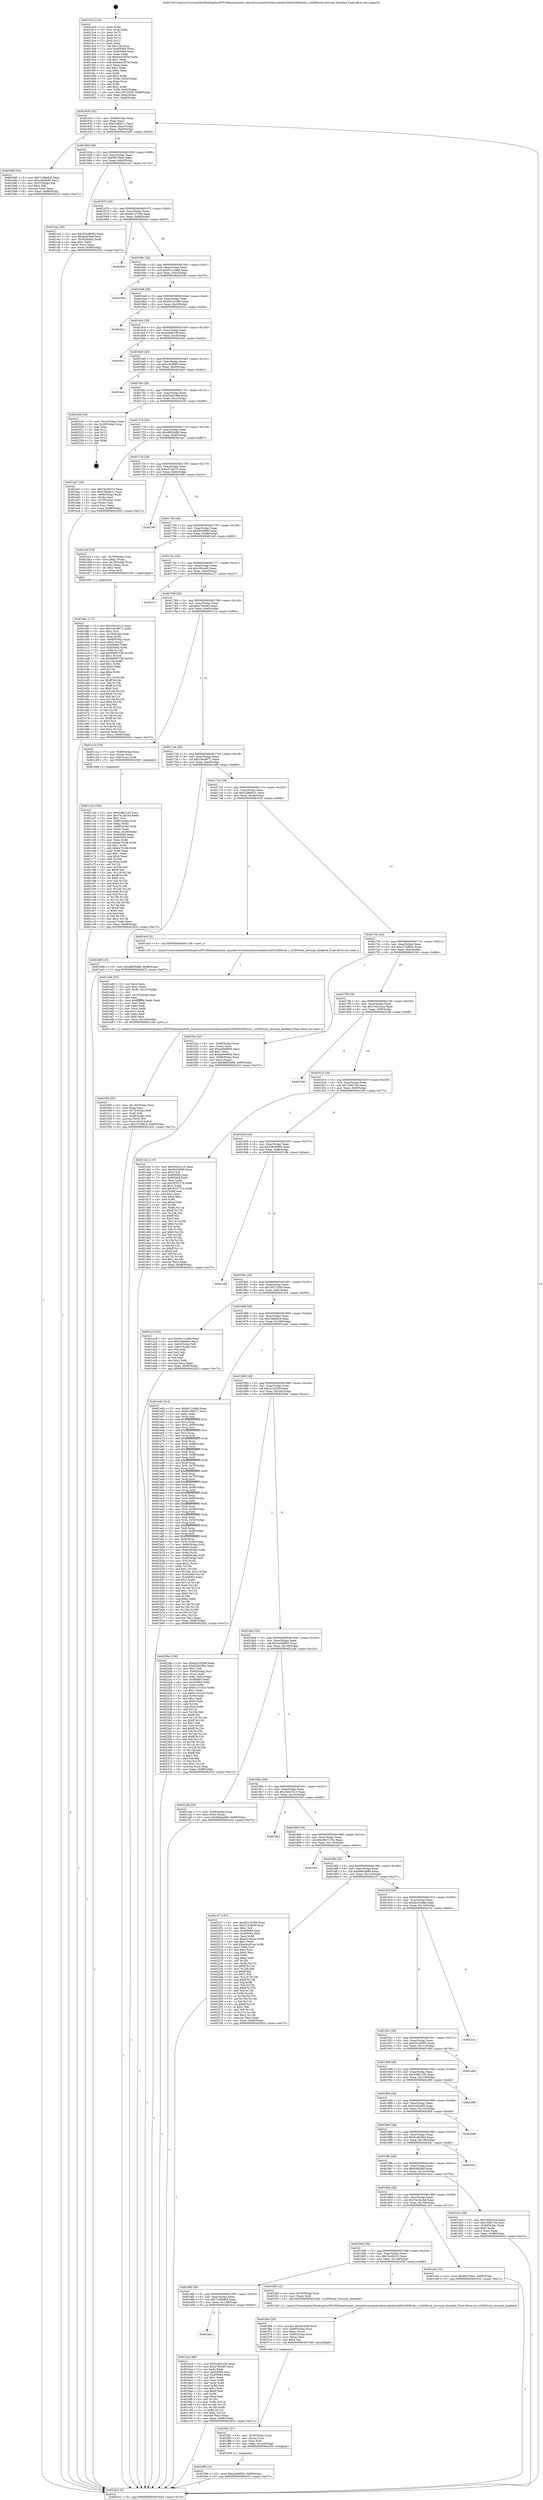 digraph "0x4015c0" {
  label = "0x4015c0 (/mnt/c/Users/mathe/Desktop/tcc/POCII/binaries/extr_linuxdriversnetwirelessralinkrt2x00rt2800usb.c_rt2800usb_hwcrypt_disabled_Final-ollvm.out::main(0))"
  labelloc = "t"
  node[shape=record]

  Entry [label="",width=0.3,height=0.3,shape=circle,fillcolor=black,style=filled]
  "0x401634" [label="{
     0x401634 [32]\l
     | [instrs]\l
     &nbsp;&nbsp;0x401634 \<+6\>: mov -0x98(%rbp),%eax\l
     &nbsp;&nbsp;0x40163a \<+2\>: mov %eax,%ecx\l
     &nbsp;&nbsp;0x40163c \<+6\>: sub $0x814f4511,%ecx\l
     &nbsp;&nbsp;0x401642 \<+6\>: mov %eax,-0xac(%rbp)\l
     &nbsp;&nbsp;0x401648 \<+6\>: mov %ecx,-0xb0(%rbp)\l
     &nbsp;&nbsp;0x40164e \<+6\>: je 0000000000401b85 \<main+0x5c5\>\l
  }"]
  "0x401b85" [label="{
     0x401b85 [30]\l
     | [instrs]\l
     &nbsp;&nbsp;0x401b85 \<+5\>: mov $0x7c29b905,%eax\l
     &nbsp;&nbsp;0x401b8a \<+5\>: mov $0xcc62fb85,%ecx\l
     &nbsp;&nbsp;0x401b8f \<+3\>: mov -0x31(%rbp),%dl\l
     &nbsp;&nbsp;0x401b92 \<+3\>: test $0x1,%dl\l
     &nbsp;&nbsp;0x401b95 \<+3\>: cmovne %ecx,%eax\l
     &nbsp;&nbsp;0x401b98 \<+6\>: mov %eax,-0x98(%rbp)\l
     &nbsp;&nbsp;0x401b9e \<+5\>: jmp 0000000000402432 \<main+0xe72\>\l
  }"]
  "0x401654" [label="{
     0x401654 [28]\l
     | [instrs]\l
     &nbsp;&nbsp;0x401654 \<+5\>: jmp 0000000000401659 \<main+0x99\>\l
     &nbsp;&nbsp;0x401659 \<+6\>: mov -0xac(%rbp),%eax\l
     &nbsp;&nbsp;0x40165f \<+5\>: sub $0x9027fee2,%eax\l
     &nbsp;&nbsp;0x401664 \<+6\>: mov %eax,-0xb4(%rbp)\l
     &nbsp;&nbsp;0x40166a \<+6\>: je 0000000000401ce2 \<main+0x722\>\l
  }"]
  Exit [label="",width=0.3,height=0.3,shape=circle,fillcolor=black,style=filled,peripheries=2]
  "0x401ce2" [label="{
     0x401ce2 [30]\l
     | [instrs]\l
     &nbsp;&nbsp;0x401ce2 \<+5\>: mov $0x522db005,%eax\l
     &nbsp;&nbsp;0x401ce7 \<+5\>: mov $0x6cf43def,%ecx\l
     &nbsp;&nbsp;0x401cec \<+3\>: mov -0x30(%rbp),%edx\l
     &nbsp;&nbsp;0x401cef \<+3\>: cmp $0x1,%edx\l
     &nbsp;&nbsp;0x401cf2 \<+3\>: cmovl %ecx,%eax\l
     &nbsp;&nbsp;0x401cf5 \<+6\>: mov %eax,-0x98(%rbp)\l
     &nbsp;&nbsp;0x401cfb \<+5\>: jmp 0000000000402432 \<main+0xe72\>\l
  }"]
  "0x401670" [label="{
     0x401670 [28]\l
     | [instrs]\l
     &nbsp;&nbsp;0x401670 \<+5\>: jmp 0000000000401675 \<main+0xb5\>\l
     &nbsp;&nbsp;0x401675 \<+6\>: mov -0xac(%rbp),%eax\l
     &nbsp;&nbsp;0x40167b \<+5\>: sub $0x9a12750e,%eax\l
     &nbsp;&nbsp;0x401680 \<+6\>: mov %eax,-0xb8(%rbp)\l
     &nbsp;&nbsp;0x401686 \<+6\>: je 00000000004020ef \<main+0xb2f\>\l
  }"]
  "0x401f96" [label="{
     0x401f96 [15]\l
     | [instrs]\l
     &nbsp;&nbsp;0x401f96 \<+10\>: movl $0x2a0d8f35,-0x98(%rbp)\l
     &nbsp;&nbsp;0x401fa0 \<+5\>: jmp 0000000000402432 \<main+0xe72\>\l
  }"]
  "0x4020ef" [label="{
     0x4020ef\l
  }", style=dashed]
  "0x40168c" [label="{
     0x40168c [28]\l
     | [instrs]\l
     &nbsp;&nbsp;0x40168c \<+5\>: jmp 0000000000401691 \<main+0xd1\>\l
     &nbsp;&nbsp;0x401691 \<+6\>: mov -0xac(%rbp),%eax\l
     &nbsp;&nbsp;0x401697 \<+5\>: sub $0x9c11cddd,%eax\l
     &nbsp;&nbsp;0x40169c \<+6\>: mov %eax,-0xbc(%rbp)\l
     &nbsp;&nbsp;0x4016a2 \<+6\>: je 000000000040233b \<main+0xd7b\>\l
  }"]
  "0x401f81" [label="{
     0x401f81 [21]\l
     | [instrs]\l
     &nbsp;&nbsp;0x401f81 \<+4\>: mov -0x70(%rbp),%rcx\l
     &nbsp;&nbsp;0x401f85 \<+3\>: mov (%rcx),%rcx\l
     &nbsp;&nbsp;0x401f88 \<+3\>: mov %rcx,%rdi\l
     &nbsp;&nbsp;0x401f8b \<+6\>: mov %eax,-0x144(%rbp)\l
     &nbsp;&nbsp;0x401f91 \<+5\>: call 0000000000401030 \<free@plt\>\l
     | [calls]\l
     &nbsp;&nbsp;0x401030 \{1\} (unknown)\l
  }"]
  "0x40233b" [label="{
     0x40233b\l
  }", style=dashed]
  "0x4016a8" [label="{
     0x4016a8 [28]\l
     | [instrs]\l
     &nbsp;&nbsp;0x4016a8 \<+5\>: jmp 00000000004016ad \<main+0xed\>\l
     &nbsp;&nbsp;0x4016ad \<+6\>: mov -0xac(%rbp),%eax\l
     &nbsp;&nbsp;0x4016b3 \<+5\>: sub $0xb521b289,%eax\l
     &nbsp;&nbsp;0x4016b8 \<+6\>: mov %eax,-0xc0(%rbp)\l
     &nbsp;&nbsp;0x4016be \<+6\>: je 000000000040241a \<main+0xe5a\>\l
  }"]
  "0x401f64" [label="{
     0x401f64 [29]\l
     | [instrs]\l
     &nbsp;&nbsp;0x401f64 \<+10\>: movabs $0x4030d6,%rdi\l
     &nbsp;&nbsp;0x401f6e \<+4\>: mov -0x60(%rbp),%rcx\l
     &nbsp;&nbsp;0x401f72 \<+2\>: mov %eax,(%rcx)\l
     &nbsp;&nbsp;0x401f74 \<+4\>: mov -0x60(%rbp),%rcx\l
     &nbsp;&nbsp;0x401f78 \<+2\>: mov (%rcx),%esi\l
     &nbsp;&nbsp;0x401f7a \<+2\>: mov $0x0,%al\l
     &nbsp;&nbsp;0x401f7c \<+5\>: call 0000000000401040 \<printf@plt\>\l
     | [calls]\l
     &nbsp;&nbsp;0x401040 \{1\} (unknown)\l
  }"]
  "0x40241a" [label="{
     0x40241a\l
  }", style=dashed]
  "0x4016c4" [label="{
     0x4016c4 [28]\l
     | [instrs]\l
     &nbsp;&nbsp;0x4016c4 \<+5\>: jmp 00000000004016c9 \<main+0x109\>\l
     &nbsp;&nbsp;0x4016c9 \<+6\>: mov -0xac(%rbp),%eax\l
     &nbsp;&nbsp;0x4016cf \<+5\>: sub $0xca89a7df,%eax\l
     &nbsp;&nbsp;0x4016d4 \<+6\>: mov %eax,-0xc4(%rbp)\l
     &nbsp;&nbsp;0x4016da \<+6\>: je 0000000000401fe2 \<main+0xa22\>\l
  }"]
  "0x401f04" [label="{
     0x401f04 [42]\l
     | [instrs]\l
     &nbsp;&nbsp;0x401f04 \<+6\>: mov -0x140(%rbp),%ecx\l
     &nbsp;&nbsp;0x401f0a \<+3\>: imul %eax,%ecx\l
     &nbsp;&nbsp;0x401f0d \<+4\>: mov -0x70(%rbp),%r8\l
     &nbsp;&nbsp;0x401f11 \<+3\>: mov (%r8),%r8\l
     &nbsp;&nbsp;0x401f14 \<+4\>: mov -0x68(%rbp),%r9\l
     &nbsp;&nbsp;0x401f18 \<+3\>: movslq (%r9),%r9\l
     &nbsp;&nbsp;0x401f1b \<+4\>: mov %ecx,(%r8,%r9,4)\l
     &nbsp;&nbsp;0x401f1f \<+10\>: movl $0x157ef620,-0x98(%rbp)\l
     &nbsp;&nbsp;0x401f29 \<+5\>: jmp 0000000000402432 \<main+0xe72\>\l
  }"]
  "0x401fe2" [label="{
     0x401fe2\l
  }", style=dashed]
  "0x4016e0" [label="{
     0x4016e0 [28]\l
     | [instrs]\l
     &nbsp;&nbsp;0x4016e0 \<+5\>: jmp 00000000004016e5 \<main+0x125\>\l
     &nbsp;&nbsp;0x4016e5 \<+6\>: mov -0xac(%rbp),%eax\l
     &nbsp;&nbsp;0x4016eb \<+5\>: sub $0xcc62fb85,%eax\l
     &nbsp;&nbsp;0x4016f0 \<+6\>: mov %eax,-0xc8(%rbp)\l
     &nbsp;&nbsp;0x4016f6 \<+6\>: je 0000000000401ba3 \<main+0x5e3\>\l
  }"]
  "0x401ed0" [label="{
     0x401ed0 [52]\l
     | [instrs]\l
     &nbsp;&nbsp;0x401ed0 \<+2\>: xor %ecx,%ecx\l
     &nbsp;&nbsp;0x401ed2 \<+5\>: mov $0x2,%edx\l
     &nbsp;&nbsp;0x401ed7 \<+6\>: mov %edx,-0x13c(%rbp)\l
     &nbsp;&nbsp;0x401edd \<+1\>: cltd\l
     &nbsp;&nbsp;0x401ede \<+6\>: mov -0x13c(%rbp),%esi\l
     &nbsp;&nbsp;0x401ee4 \<+2\>: idiv %esi\l
     &nbsp;&nbsp;0x401ee6 \<+6\>: imul $0xfffffffe,%edx,%edx\l
     &nbsp;&nbsp;0x401eec \<+2\>: mov %ecx,%edi\l
     &nbsp;&nbsp;0x401eee \<+2\>: sub %edx,%edi\l
     &nbsp;&nbsp;0x401ef0 \<+2\>: mov %ecx,%edx\l
     &nbsp;&nbsp;0x401ef2 \<+3\>: sub $0x1,%edx\l
     &nbsp;&nbsp;0x401ef5 \<+2\>: add %edx,%edi\l
     &nbsp;&nbsp;0x401ef7 \<+2\>: sub %edi,%ecx\l
     &nbsp;&nbsp;0x401ef9 \<+6\>: mov %ecx,-0x140(%rbp)\l
     &nbsp;&nbsp;0x401eff \<+5\>: call 0000000000401160 \<next_i\>\l
     | [calls]\l
     &nbsp;&nbsp;0x401160 \{1\} (/mnt/c/Users/mathe/Desktop/tcc/POCII/binaries/extr_linuxdriversnetwirelessralinkrt2x00rt2800usb.c_rt2800usb_hwcrypt_disabled_Final-ollvm.out::next_i)\l
  }"]
  "0x401ba3" [label="{
     0x401ba3\l
  }", style=dashed]
  "0x4016fc" [label="{
     0x4016fc [28]\l
     | [instrs]\l
     &nbsp;&nbsp;0x4016fc \<+5\>: jmp 0000000000401701 \<main+0x141\>\l
     &nbsp;&nbsp;0x401701 \<+6\>: mov -0xac(%rbp),%eax\l
     &nbsp;&nbsp;0x401707 \<+5\>: sub $0xd59d196e,%eax\l
     &nbsp;&nbsp;0x40170c \<+6\>: mov %eax,-0xcc(%rbp)\l
     &nbsp;&nbsp;0x401712 \<+6\>: je 0000000000402329 \<main+0xd69\>\l
  }"]
  "0x401dec" [label="{
     0x401dec [172]\l
     | [instrs]\l
     &nbsp;&nbsp;0x401dec \<+5\>: mov $0x35d101c3,%ecx\l
     &nbsp;&nbsp;0x401df1 \<+5\>: mov $0x10ec8971,%edx\l
     &nbsp;&nbsp;0x401df6 \<+3\>: mov $0x1,%sil\l
     &nbsp;&nbsp;0x401df9 \<+4\>: mov -0x70(%rbp),%rdi\l
     &nbsp;&nbsp;0x401dfd \<+3\>: mov %rax,(%rdi)\l
     &nbsp;&nbsp;0x401e00 \<+4\>: mov -0x68(%rbp),%rax\l
     &nbsp;&nbsp;0x401e04 \<+6\>: movl $0x0,(%rax)\l
     &nbsp;&nbsp;0x401e0a \<+8\>: mov 0x405060,%r8d\l
     &nbsp;&nbsp;0x401e12 \<+8\>: mov 0x405064,%r9d\l
     &nbsp;&nbsp;0x401e1a \<+3\>: mov %r8d,%r10d\l
     &nbsp;&nbsp;0x401e1d \<+7\>: add $0x69663738,%r10d\l
     &nbsp;&nbsp;0x401e24 \<+4\>: sub $0x1,%r10d\l
     &nbsp;&nbsp;0x401e28 \<+7\>: sub $0x69663738,%r10d\l
     &nbsp;&nbsp;0x401e2f \<+4\>: imul %r10d,%r8d\l
     &nbsp;&nbsp;0x401e33 \<+4\>: and $0x1,%r8d\l
     &nbsp;&nbsp;0x401e37 \<+4\>: cmp $0x0,%r8d\l
     &nbsp;&nbsp;0x401e3b \<+4\>: sete %r11b\l
     &nbsp;&nbsp;0x401e3f \<+4\>: cmp $0xa,%r9d\l
     &nbsp;&nbsp;0x401e43 \<+3\>: setl %bl\l
     &nbsp;&nbsp;0x401e46 \<+3\>: mov %r11b,%r14b\l
     &nbsp;&nbsp;0x401e49 \<+4\>: xor $0xff,%r14b\l
     &nbsp;&nbsp;0x401e4d \<+3\>: mov %bl,%r15b\l
     &nbsp;&nbsp;0x401e50 \<+4\>: xor $0xff,%r15b\l
     &nbsp;&nbsp;0x401e54 \<+4\>: xor $0x0,%sil\l
     &nbsp;&nbsp;0x401e58 \<+3\>: mov %r14b,%r12b\l
     &nbsp;&nbsp;0x401e5b \<+4\>: and $0x0,%r12b\l
     &nbsp;&nbsp;0x401e5f \<+3\>: and %sil,%r11b\l
     &nbsp;&nbsp;0x401e62 \<+3\>: mov %r15b,%r13b\l
     &nbsp;&nbsp;0x401e65 \<+4\>: and $0x0,%r13b\l
     &nbsp;&nbsp;0x401e69 \<+3\>: and %sil,%bl\l
     &nbsp;&nbsp;0x401e6c \<+3\>: or %r11b,%r12b\l
     &nbsp;&nbsp;0x401e6f \<+3\>: or %bl,%r13b\l
     &nbsp;&nbsp;0x401e72 \<+3\>: xor %r13b,%r12b\l
     &nbsp;&nbsp;0x401e75 \<+3\>: or %r15b,%r14b\l
     &nbsp;&nbsp;0x401e78 \<+4\>: xor $0xff,%r14b\l
     &nbsp;&nbsp;0x401e7c \<+4\>: or $0x0,%sil\l
     &nbsp;&nbsp;0x401e80 \<+3\>: and %sil,%r14b\l
     &nbsp;&nbsp;0x401e83 \<+3\>: or %r14b,%r12b\l
     &nbsp;&nbsp;0x401e86 \<+4\>: test $0x1,%r12b\l
     &nbsp;&nbsp;0x401e8a \<+3\>: cmovne %edx,%ecx\l
     &nbsp;&nbsp;0x401e8d \<+6\>: mov %ecx,-0x98(%rbp)\l
     &nbsp;&nbsp;0x401e93 \<+5\>: jmp 0000000000402432 \<main+0xe72\>\l
  }"]
  "0x402329" [label="{
     0x402329 [18]\l
     | [instrs]\l
     &nbsp;&nbsp;0x402329 \<+3\>: mov -0x2c(%rbp),%eax\l
     &nbsp;&nbsp;0x40232c \<+4\>: lea -0x28(%rbp),%rsp\l
     &nbsp;&nbsp;0x402330 \<+1\>: pop %rbx\l
     &nbsp;&nbsp;0x402331 \<+2\>: pop %r12\l
     &nbsp;&nbsp;0x402333 \<+2\>: pop %r13\l
     &nbsp;&nbsp;0x402335 \<+2\>: pop %r14\l
     &nbsp;&nbsp;0x402337 \<+2\>: pop %r15\l
     &nbsp;&nbsp;0x402339 \<+1\>: pop %rbp\l
     &nbsp;&nbsp;0x40233a \<+1\>: ret\l
  }"]
  "0x401718" [label="{
     0x401718 [28]\l
     | [instrs]\l
     &nbsp;&nbsp;0x401718 \<+5\>: jmp 000000000040171d \<main+0x15d\>\l
     &nbsp;&nbsp;0x40171d \<+6\>: mov -0xac(%rbp),%eax\l
     &nbsp;&nbsp;0x401723 \<+5\>: sub $0xd8f25d88,%eax\l
     &nbsp;&nbsp;0x401728 \<+6\>: mov %eax,-0xd0(%rbp)\l
     &nbsp;&nbsp;0x40172e \<+6\>: je 0000000000401ea7 \<main+0x8e7\>\l
  }"]
  "0x401c2d" [label="{
     0x401c2d [166]\l
     | [instrs]\l
     &nbsp;&nbsp;0x401c2d \<+5\>: mov $0x5c981230,%ecx\l
     &nbsp;&nbsp;0x401c32 \<+5\>: mov $0x7413e1bd,%edx\l
     &nbsp;&nbsp;0x401c37 \<+3\>: mov $0x1,%sil\l
     &nbsp;&nbsp;0x401c3a \<+4\>: mov -0x80(%rbp),%rdi\l
     &nbsp;&nbsp;0x401c3e \<+2\>: mov %eax,(%rdi)\l
     &nbsp;&nbsp;0x401c40 \<+4\>: mov -0x80(%rbp),%rdi\l
     &nbsp;&nbsp;0x401c44 \<+2\>: mov (%rdi),%eax\l
     &nbsp;&nbsp;0x401c46 \<+3\>: mov %eax,-0x30(%rbp)\l
     &nbsp;&nbsp;0x401c49 \<+7\>: mov 0x405060,%eax\l
     &nbsp;&nbsp;0x401c50 \<+8\>: mov 0x405064,%r8d\l
     &nbsp;&nbsp;0x401c58 \<+3\>: mov %eax,%r9d\l
     &nbsp;&nbsp;0x401c5b \<+7\>: sub $0x8a7b198,%r9d\l
     &nbsp;&nbsp;0x401c62 \<+4\>: sub $0x1,%r9d\l
     &nbsp;&nbsp;0x401c66 \<+7\>: add $0x8a7b198,%r9d\l
     &nbsp;&nbsp;0x401c6d \<+4\>: imul %r9d,%eax\l
     &nbsp;&nbsp;0x401c71 \<+3\>: and $0x1,%eax\l
     &nbsp;&nbsp;0x401c74 \<+3\>: cmp $0x0,%eax\l
     &nbsp;&nbsp;0x401c77 \<+4\>: sete %r10b\l
     &nbsp;&nbsp;0x401c7b \<+4\>: cmp $0xa,%r8d\l
     &nbsp;&nbsp;0x401c7f \<+4\>: setl %r11b\l
     &nbsp;&nbsp;0x401c83 \<+3\>: mov %r10b,%bl\l
     &nbsp;&nbsp;0x401c86 \<+3\>: xor $0xff,%bl\l
     &nbsp;&nbsp;0x401c89 \<+3\>: mov %r11b,%r14b\l
     &nbsp;&nbsp;0x401c8c \<+4\>: xor $0xff,%r14b\l
     &nbsp;&nbsp;0x401c90 \<+4\>: xor $0x0,%sil\l
     &nbsp;&nbsp;0x401c94 \<+3\>: mov %bl,%r15b\l
     &nbsp;&nbsp;0x401c97 \<+4\>: and $0x0,%r15b\l
     &nbsp;&nbsp;0x401c9b \<+3\>: and %sil,%r10b\l
     &nbsp;&nbsp;0x401c9e \<+3\>: mov %r14b,%r12b\l
     &nbsp;&nbsp;0x401ca1 \<+4\>: and $0x0,%r12b\l
     &nbsp;&nbsp;0x401ca5 \<+3\>: and %sil,%r11b\l
     &nbsp;&nbsp;0x401ca8 \<+3\>: or %r10b,%r15b\l
     &nbsp;&nbsp;0x401cab \<+3\>: or %r11b,%r12b\l
     &nbsp;&nbsp;0x401cae \<+3\>: xor %r12b,%r15b\l
     &nbsp;&nbsp;0x401cb1 \<+3\>: or %r14b,%bl\l
     &nbsp;&nbsp;0x401cb4 \<+3\>: xor $0xff,%bl\l
     &nbsp;&nbsp;0x401cb7 \<+4\>: or $0x0,%sil\l
     &nbsp;&nbsp;0x401cbb \<+3\>: and %sil,%bl\l
     &nbsp;&nbsp;0x401cbe \<+3\>: or %bl,%r15b\l
     &nbsp;&nbsp;0x401cc1 \<+4\>: test $0x1,%r15b\l
     &nbsp;&nbsp;0x401cc5 \<+3\>: cmovne %edx,%ecx\l
     &nbsp;&nbsp;0x401cc8 \<+6\>: mov %ecx,-0x98(%rbp)\l
     &nbsp;&nbsp;0x401cce \<+5\>: jmp 0000000000402432 \<main+0xe72\>\l
  }"]
  "0x401ea7" [label="{
     0x401ea7 [36]\l
     | [instrs]\l
     &nbsp;&nbsp;0x401ea7 \<+5\>: mov $0x7bc0b515,%eax\l
     &nbsp;&nbsp;0x401eac \<+5\>: mov $0x129bdc31,%ecx\l
     &nbsp;&nbsp;0x401eb1 \<+4\>: mov -0x68(%rbp),%rdx\l
     &nbsp;&nbsp;0x401eb5 \<+2\>: mov (%rdx),%esi\l
     &nbsp;&nbsp;0x401eb7 \<+4\>: mov -0x78(%rbp),%rdx\l
     &nbsp;&nbsp;0x401ebb \<+2\>: cmp (%rdx),%esi\l
     &nbsp;&nbsp;0x401ebd \<+3\>: cmovl %ecx,%eax\l
     &nbsp;&nbsp;0x401ec0 \<+6\>: mov %eax,-0x98(%rbp)\l
     &nbsp;&nbsp;0x401ec6 \<+5\>: jmp 0000000000402432 \<main+0xe72\>\l
  }"]
  "0x401734" [label="{
     0x401734 [28]\l
     | [instrs]\l
     &nbsp;&nbsp;0x401734 \<+5\>: jmp 0000000000401739 \<main+0x179\>\l
     &nbsp;&nbsp;0x401739 \<+6\>: mov -0xac(%rbp),%eax\l
     &nbsp;&nbsp;0x40173f \<+5\>: sub $0xe47c6c70,%eax\l
     &nbsp;&nbsp;0x401744 \<+6\>: mov %eax,-0xd4(%rbp)\l
     &nbsp;&nbsp;0x40174a \<+6\>: je 00000000004023f0 \<main+0xe30\>\l
  }"]
  "0x401a0c" [label="{
     0x401a0c\l
  }", style=dashed]
  "0x4023f0" [label="{
     0x4023f0\l
  }", style=dashed]
  "0x401750" [label="{
     0x401750 [28]\l
     | [instrs]\l
     &nbsp;&nbsp;0x401750 \<+5\>: jmp 0000000000401755 \<main+0x195\>\l
     &nbsp;&nbsp;0x401755 \<+6\>: mov -0xac(%rbp),%eax\l
     &nbsp;&nbsp;0x40175b \<+5\>: sub $0xf4334f90,%eax\l
     &nbsp;&nbsp;0x401760 \<+6\>: mov %eax,-0xd8(%rbp)\l
     &nbsp;&nbsp;0x401766 \<+6\>: je 0000000000401dcf \<main+0x80f\>\l
  }"]
  "0x401bc4" [label="{
     0x401bc4 [86]\l
     | [instrs]\l
     &nbsp;&nbsp;0x401bc4 \<+5\>: mov $0x5c981230,%eax\l
     &nbsp;&nbsp;0x401bc9 \<+5\>: mov $0xe78cd45,%ecx\l
     &nbsp;&nbsp;0x401bce \<+2\>: xor %edx,%edx\l
     &nbsp;&nbsp;0x401bd0 \<+7\>: mov 0x405060,%esi\l
     &nbsp;&nbsp;0x401bd7 \<+7\>: mov 0x405064,%edi\l
     &nbsp;&nbsp;0x401bde \<+3\>: sub $0x1,%edx\l
     &nbsp;&nbsp;0x401be1 \<+3\>: mov %esi,%r8d\l
     &nbsp;&nbsp;0x401be4 \<+3\>: add %edx,%r8d\l
     &nbsp;&nbsp;0x401be7 \<+4\>: imul %r8d,%esi\l
     &nbsp;&nbsp;0x401beb \<+3\>: and $0x1,%esi\l
     &nbsp;&nbsp;0x401bee \<+3\>: cmp $0x0,%esi\l
     &nbsp;&nbsp;0x401bf1 \<+4\>: sete %r9b\l
     &nbsp;&nbsp;0x401bf5 \<+3\>: cmp $0xa,%edi\l
     &nbsp;&nbsp;0x401bf8 \<+4\>: setl %r10b\l
     &nbsp;&nbsp;0x401bfc \<+3\>: mov %r9b,%r11b\l
     &nbsp;&nbsp;0x401bff \<+3\>: and %r10b,%r11b\l
     &nbsp;&nbsp;0x401c02 \<+3\>: xor %r10b,%r9b\l
     &nbsp;&nbsp;0x401c05 \<+3\>: or %r9b,%r11b\l
     &nbsp;&nbsp;0x401c08 \<+4\>: test $0x1,%r11b\l
     &nbsp;&nbsp;0x401c0c \<+3\>: cmovne %ecx,%eax\l
     &nbsp;&nbsp;0x401c0f \<+6\>: mov %eax,-0x98(%rbp)\l
     &nbsp;&nbsp;0x401c15 \<+5\>: jmp 0000000000402432 \<main+0xe72\>\l
  }"]
  "0x401dcf" [label="{
     0x401dcf [29]\l
     | [instrs]\l
     &nbsp;&nbsp;0x401dcf \<+4\>: mov -0x78(%rbp),%rax\l
     &nbsp;&nbsp;0x401dd3 \<+6\>: movl $0x1,(%rax)\l
     &nbsp;&nbsp;0x401dd9 \<+4\>: mov -0x78(%rbp),%rax\l
     &nbsp;&nbsp;0x401ddd \<+3\>: movslq (%rax),%rax\l
     &nbsp;&nbsp;0x401de0 \<+4\>: shl $0x2,%rax\l
     &nbsp;&nbsp;0x401de4 \<+3\>: mov %rax,%rdi\l
     &nbsp;&nbsp;0x401de7 \<+5\>: call 0000000000401050 \<malloc@plt\>\l
     | [calls]\l
     &nbsp;&nbsp;0x401050 \{1\} (unknown)\l
  }"]
  "0x40176c" [label="{
     0x40176c [28]\l
     | [instrs]\l
     &nbsp;&nbsp;0x40176c \<+5\>: jmp 0000000000401771 \<main+0x1b1\>\l
     &nbsp;&nbsp;0x401771 \<+6\>: mov -0xac(%rbp),%eax\l
     &nbsp;&nbsp;0x401777 \<+5\>: sub $0x165ce62,%eax\l
     &nbsp;&nbsp;0x40177c \<+6\>: mov %eax,-0xdc(%rbp)\l
     &nbsp;&nbsp;0x401782 \<+6\>: je 00000000004021c7 \<main+0xc07\>\l
  }"]
  "0x4019f0" [label="{
     0x4019f0 [28]\l
     | [instrs]\l
     &nbsp;&nbsp;0x4019f0 \<+5\>: jmp 00000000004019f5 \<main+0x435\>\l
     &nbsp;&nbsp;0x4019f5 \<+6\>: mov -0xac(%rbp),%eax\l
     &nbsp;&nbsp;0x4019fb \<+5\>: sub $0x7c29b905,%eax\l
     &nbsp;&nbsp;0x401a00 \<+6\>: mov %eax,-0x138(%rbp)\l
     &nbsp;&nbsp;0x401a06 \<+6\>: je 0000000000401bc4 \<main+0x604\>\l
  }"]
  "0x4021c7" [label="{
     0x4021c7\l
  }", style=dashed]
  "0x401788" [label="{
     0x401788 [28]\l
     | [instrs]\l
     &nbsp;&nbsp;0x401788 \<+5\>: jmp 000000000040178d \<main+0x1cd\>\l
     &nbsp;&nbsp;0x40178d \<+6\>: mov -0xac(%rbp),%eax\l
     &nbsp;&nbsp;0x401793 \<+5\>: sub $0xe78cd45,%eax\l
     &nbsp;&nbsp;0x401798 \<+6\>: mov %eax,-0xe0(%rbp)\l
     &nbsp;&nbsp;0x40179e \<+6\>: je 0000000000401c1a \<main+0x65a\>\l
  }"]
  "0x401f58" [label="{
     0x401f58 [12]\l
     | [instrs]\l
     &nbsp;&nbsp;0x401f58 \<+4\>: mov -0x70(%rbp),%rax\l
     &nbsp;&nbsp;0x401f5c \<+3\>: mov (%rax),%rdi\l
     &nbsp;&nbsp;0x401f5f \<+5\>: call 00000000004015a0 \<rt2800usb_hwcrypt_disabled\>\l
     | [calls]\l
     &nbsp;&nbsp;0x4015a0 \{1\} (/mnt/c/Users/mathe/Desktop/tcc/POCII/binaries/extr_linuxdriversnetwirelessralinkrt2x00rt2800usb.c_rt2800usb_hwcrypt_disabled_Final-ollvm.out::rt2800usb_hwcrypt_disabled)\l
  }"]
  "0x401c1a" [label="{
     0x401c1a [19]\l
     | [instrs]\l
     &nbsp;&nbsp;0x401c1a \<+7\>: mov -0x88(%rbp),%rax\l
     &nbsp;&nbsp;0x401c21 \<+3\>: mov (%rax),%rax\l
     &nbsp;&nbsp;0x401c24 \<+4\>: mov 0x8(%rax),%rdi\l
     &nbsp;&nbsp;0x401c28 \<+5\>: call 0000000000401060 \<atoi@plt\>\l
     | [calls]\l
     &nbsp;&nbsp;0x401060 \{1\} (unknown)\l
  }"]
  "0x4017a4" [label="{
     0x4017a4 [28]\l
     | [instrs]\l
     &nbsp;&nbsp;0x4017a4 \<+5\>: jmp 00000000004017a9 \<main+0x1e9\>\l
     &nbsp;&nbsp;0x4017a9 \<+6\>: mov -0xac(%rbp),%eax\l
     &nbsp;&nbsp;0x4017af \<+5\>: sub $0x10ec8971,%eax\l
     &nbsp;&nbsp;0x4017b4 \<+6\>: mov %eax,-0xe4(%rbp)\l
     &nbsp;&nbsp;0x4017ba \<+6\>: je 0000000000401e98 \<main+0x8d8\>\l
  }"]
  "0x4019d4" [label="{
     0x4019d4 [28]\l
     | [instrs]\l
     &nbsp;&nbsp;0x4019d4 \<+5\>: jmp 00000000004019d9 \<main+0x419\>\l
     &nbsp;&nbsp;0x4019d9 \<+6\>: mov -0xac(%rbp),%eax\l
     &nbsp;&nbsp;0x4019df \<+5\>: sub $0x7bc0b515,%eax\l
     &nbsp;&nbsp;0x4019e4 \<+6\>: mov %eax,-0x134(%rbp)\l
     &nbsp;&nbsp;0x4019ea \<+6\>: je 0000000000401f58 \<main+0x998\>\l
  }"]
  "0x401e98" [label="{
     0x401e98 [15]\l
     | [instrs]\l
     &nbsp;&nbsp;0x401e98 \<+10\>: movl $0xd8f25d88,-0x98(%rbp)\l
     &nbsp;&nbsp;0x401ea2 \<+5\>: jmp 0000000000402432 \<main+0xe72\>\l
  }"]
  "0x4017c0" [label="{
     0x4017c0 [28]\l
     | [instrs]\l
     &nbsp;&nbsp;0x4017c0 \<+5\>: jmp 00000000004017c5 \<main+0x205\>\l
     &nbsp;&nbsp;0x4017c5 \<+6\>: mov -0xac(%rbp),%eax\l
     &nbsp;&nbsp;0x4017cb \<+5\>: sub $0x129bdc31,%eax\l
     &nbsp;&nbsp;0x4017d0 \<+6\>: mov %eax,-0xe8(%rbp)\l
     &nbsp;&nbsp;0x4017d6 \<+6\>: je 0000000000401ecb \<main+0x90b\>\l
  }"]
  "0x401cd3" [label="{
     0x401cd3 [15]\l
     | [instrs]\l
     &nbsp;&nbsp;0x401cd3 \<+10\>: movl $0x9027fee2,-0x98(%rbp)\l
     &nbsp;&nbsp;0x401cdd \<+5\>: jmp 0000000000402432 \<main+0xe72\>\l
  }"]
  "0x401ecb" [label="{
     0x401ecb [5]\l
     | [instrs]\l
     &nbsp;&nbsp;0x401ecb \<+5\>: call 0000000000401160 \<next_i\>\l
     | [calls]\l
     &nbsp;&nbsp;0x401160 \{1\} (/mnt/c/Users/mathe/Desktop/tcc/POCII/binaries/extr_linuxdriversnetwirelessralinkrt2x00rt2800usb.c_rt2800usb_hwcrypt_disabled_Final-ollvm.out::next_i)\l
  }"]
  "0x4017dc" [label="{
     0x4017dc [28]\l
     | [instrs]\l
     &nbsp;&nbsp;0x4017dc \<+5\>: jmp 00000000004017e1 \<main+0x221\>\l
     &nbsp;&nbsp;0x4017e1 \<+6\>: mov -0xac(%rbp),%eax\l
     &nbsp;&nbsp;0x4017e7 \<+5\>: sub $0x157ef620,%eax\l
     &nbsp;&nbsp;0x4017ec \<+6\>: mov %eax,-0xec(%rbp)\l
     &nbsp;&nbsp;0x4017f2 \<+6\>: je 0000000000401f2e \<main+0x96e\>\l
  }"]
  "0x4019b8" [label="{
     0x4019b8 [28]\l
     | [instrs]\l
     &nbsp;&nbsp;0x4019b8 \<+5\>: jmp 00000000004019bd \<main+0x3fd\>\l
     &nbsp;&nbsp;0x4019bd \<+6\>: mov -0xac(%rbp),%eax\l
     &nbsp;&nbsp;0x4019c3 \<+5\>: sub $0x7413e1bd,%eax\l
     &nbsp;&nbsp;0x4019c8 \<+6\>: mov %eax,-0x130(%rbp)\l
     &nbsp;&nbsp;0x4019ce \<+6\>: je 0000000000401cd3 \<main+0x713\>\l
  }"]
  "0x401f2e" [label="{
     0x401f2e [42]\l
     | [instrs]\l
     &nbsp;&nbsp;0x401f2e \<+4\>: mov -0x68(%rbp),%rax\l
     &nbsp;&nbsp;0x401f32 \<+2\>: mov (%rax),%ecx\l
     &nbsp;&nbsp;0x401f34 \<+6\>: add $0xae0e06b4,%ecx\l
     &nbsp;&nbsp;0x401f3a \<+3\>: add $0x1,%ecx\l
     &nbsp;&nbsp;0x401f3d \<+6\>: sub $0xae0e06b4,%ecx\l
     &nbsp;&nbsp;0x401f43 \<+4\>: mov -0x68(%rbp),%rax\l
     &nbsp;&nbsp;0x401f47 \<+2\>: mov %ecx,(%rax)\l
     &nbsp;&nbsp;0x401f49 \<+10\>: movl $0xd8f25d88,-0x98(%rbp)\l
     &nbsp;&nbsp;0x401f53 \<+5\>: jmp 0000000000402432 \<main+0xe72\>\l
  }"]
  "0x4017f8" [label="{
     0x4017f8 [28]\l
     | [instrs]\l
     &nbsp;&nbsp;0x4017f8 \<+5\>: jmp 00000000004017fd \<main+0x23d\>\l
     &nbsp;&nbsp;0x4017fd \<+6\>: mov -0xac(%rbp),%eax\l
     &nbsp;&nbsp;0x401803 \<+5\>: sub $0x15d222ce,%eax\l
     &nbsp;&nbsp;0x401808 \<+6\>: mov %eax,-0xf0(%rbp)\l
     &nbsp;&nbsp;0x40180e \<+6\>: je 00000000004021b8 \<main+0xbf8\>\l
  }"]
  "0x401d1e" [label="{
     0x401d1e [30]\l
     | [instrs]\l
     &nbsp;&nbsp;0x401d1e \<+5\>: mov $0x15d222ce,%eax\l
     &nbsp;&nbsp;0x401d23 \<+5\>: mov $0x15dfc75a,%ecx\l
     &nbsp;&nbsp;0x401d28 \<+3\>: mov -0x30(%rbp),%edx\l
     &nbsp;&nbsp;0x401d2b \<+3\>: cmp $0x0,%edx\l
     &nbsp;&nbsp;0x401d2e \<+3\>: cmove %ecx,%eax\l
     &nbsp;&nbsp;0x401d31 \<+6\>: mov %eax,-0x98(%rbp)\l
     &nbsp;&nbsp;0x401d37 \<+5\>: jmp 0000000000402432 \<main+0xe72\>\l
  }"]
  "0x4021b8" [label="{
     0x4021b8\l
  }", style=dashed]
  "0x401814" [label="{
     0x401814 [28]\l
     | [instrs]\l
     &nbsp;&nbsp;0x401814 \<+5\>: jmp 0000000000401819 \<main+0x259\>\l
     &nbsp;&nbsp;0x401819 \<+6\>: mov -0xac(%rbp),%eax\l
     &nbsp;&nbsp;0x40181f \<+5\>: sub $0x15dfc75a,%eax\l
     &nbsp;&nbsp;0x401824 \<+6\>: mov %eax,-0xf4(%rbp)\l
     &nbsp;&nbsp;0x40182a \<+6\>: je 0000000000401d3c \<main+0x77c\>\l
  }"]
  "0x40199c" [label="{
     0x40199c [28]\l
     | [instrs]\l
     &nbsp;&nbsp;0x40199c \<+5\>: jmp 00000000004019a1 \<main+0x3e1\>\l
     &nbsp;&nbsp;0x4019a1 \<+6\>: mov -0xac(%rbp),%eax\l
     &nbsp;&nbsp;0x4019a7 \<+5\>: sub $0x6cf43def,%eax\l
     &nbsp;&nbsp;0x4019ac \<+6\>: mov %eax,-0x12c(%rbp)\l
     &nbsp;&nbsp;0x4019b2 \<+6\>: je 0000000000401d1e \<main+0x75e\>\l
  }"]
  "0x401d3c" [label="{
     0x401d3c [147]\l
     | [instrs]\l
     &nbsp;&nbsp;0x401d3c \<+5\>: mov $0x35d101c3,%eax\l
     &nbsp;&nbsp;0x401d41 \<+5\>: mov $0xf4334f90,%ecx\l
     &nbsp;&nbsp;0x401d46 \<+2\>: mov $0x1,%dl\l
     &nbsp;&nbsp;0x401d48 \<+7\>: mov 0x405060,%esi\l
     &nbsp;&nbsp;0x401d4f \<+7\>: mov 0x405064,%edi\l
     &nbsp;&nbsp;0x401d56 \<+3\>: mov %esi,%r8d\l
     &nbsp;&nbsp;0x401d59 \<+7\>: sub $0x3f10727a,%r8d\l
     &nbsp;&nbsp;0x401d60 \<+4\>: sub $0x1,%r8d\l
     &nbsp;&nbsp;0x401d64 \<+7\>: add $0x3f10727a,%r8d\l
     &nbsp;&nbsp;0x401d6b \<+4\>: imul %r8d,%esi\l
     &nbsp;&nbsp;0x401d6f \<+3\>: and $0x1,%esi\l
     &nbsp;&nbsp;0x401d72 \<+3\>: cmp $0x0,%esi\l
     &nbsp;&nbsp;0x401d75 \<+4\>: sete %r9b\l
     &nbsp;&nbsp;0x401d79 \<+3\>: cmp $0xa,%edi\l
     &nbsp;&nbsp;0x401d7c \<+4\>: setl %r10b\l
     &nbsp;&nbsp;0x401d80 \<+3\>: mov %r9b,%r11b\l
     &nbsp;&nbsp;0x401d83 \<+4\>: xor $0xff,%r11b\l
     &nbsp;&nbsp;0x401d87 \<+3\>: mov %r10b,%bl\l
     &nbsp;&nbsp;0x401d8a \<+3\>: xor $0xff,%bl\l
     &nbsp;&nbsp;0x401d8d \<+3\>: xor $0x0,%dl\l
     &nbsp;&nbsp;0x401d90 \<+3\>: mov %r11b,%r14b\l
     &nbsp;&nbsp;0x401d93 \<+4\>: and $0x0,%r14b\l
     &nbsp;&nbsp;0x401d97 \<+3\>: and %dl,%r9b\l
     &nbsp;&nbsp;0x401d9a \<+3\>: mov %bl,%r15b\l
     &nbsp;&nbsp;0x401d9d \<+4\>: and $0x0,%r15b\l
     &nbsp;&nbsp;0x401da1 \<+3\>: and %dl,%r10b\l
     &nbsp;&nbsp;0x401da4 \<+3\>: or %r9b,%r14b\l
     &nbsp;&nbsp;0x401da7 \<+3\>: or %r10b,%r15b\l
     &nbsp;&nbsp;0x401daa \<+3\>: xor %r15b,%r14b\l
     &nbsp;&nbsp;0x401dad \<+3\>: or %bl,%r11b\l
     &nbsp;&nbsp;0x401db0 \<+4\>: xor $0xff,%r11b\l
     &nbsp;&nbsp;0x401db4 \<+3\>: or $0x0,%dl\l
     &nbsp;&nbsp;0x401db7 \<+3\>: and %dl,%r11b\l
     &nbsp;&nbsp;0x401dba \<+3\>: or %r11b,%r14b\l
     &nbsp;&nbsp;0x401dbd \<+4\>: test $0x1,%r14b\l
     &nbsp;&nbsp;0x401dc1 \<+3\>: cmovne %ecx,%eax\l
     &nbsp;&nbsp;0x401dc4 \<+6\>: mov %eax,-0x98(%rbp)\l
     &nbsp;&nbsp;0x401dca \<+5\>: jmp 0000000000402432 \<main+0xe72\>\l
  }"]
  "0x401830" [label="{
     0x401830 [28]\l
     | [instrs]\l
     &nbsp;&nbsp;0x401830 \<+5\>: jmp 0000000000401835 \<main+0x275\>\l
     &nbsp;&nbsp;0x401835 \<+6\>: mov -0xac(%rbp),%eax\l
     &nbsp;&nbsp;0x40183b \<+5\>: sub $0x18e38092,%eax\l
     &nbsp;&nbsp;0x401840 \<+6\>: mov %eax,-0xf8(%rbp)\l
     &nbsp;&nbsp;0x401846 \<+6\>: je 000000000040216b \<main+0xbab\>\l
  }"]
  "0x40205c" [label="{
     0x40205c\l
  }", style=dashed]
  "0x40216b" [label="{
     0x40216b\l
  }", style=dashed]
  "0x40184c" [label="{
     0x40184c [28]\l
     | [instrs]\l
     &nbsp;&nbsp;0x40184c \<+5\>: jmp 0000000000401851 \<main+0x291\>\l
     &nbsp;&nbsp;0x401851 \<+6\>: mov -0xac(%rbp),%eax\l
     &nbsp;&nbsp;0x401857 \<+5\>: sub $0x19572459,%eax\l
     &nbsp;&nbsp;0x40185c \<+6\>: mov %eax,-0xfc(%rbp)\l
     &nbsp;&nbsp;0x401862 \<+6\>: je 0000000000401a16 \<main+0x456\>\l
  }"]
  "0x401980" [label="{
     0x401980 [28]\l
     | [instrs]\l
     &nbsp;&nbsp;0x401980 \<+5\>: jmp 0000000000401985 \<main+0x3c5\>\l
     &nbsp;&nbsp;0x401985 \<+6\>: mov -0xac(%rbp),%eax\l
     &nbsp;&nbsp;0x40198b \<+5\>: sub $0x6ce8cd0d,%eax\l
     &nbsp;&nbsp;0x401990 \<+6\>: mov %eax,-0x128(%rbp)\l
     &nbsp;&nbsp;0x401996 \<+6\>: je 000000000040205c \<main+0xa9c\>\l
  }"]
  "0x401a16" [label="{
     0x401a16 [53]\l
     | [instrs]\l
     &nbsp;&nbsp;0x401a16 \<+5\>: mov $0x9c11cddd,%eax\l
     &nbsp;&nbsp;0x401a1b \<+5\>: mov $0x1fa9edc4,%ecx\l
     &nbsp;&nbsp;0x401a20 \<+6\>: mov -0x92(%rbp),%dl\l
     &nbsp;&nbsp;0x401a26 \<+7\>: mov -0x91(%rbp),%sil\l
     &nbsp;&nbsp;0x401a2d \<+3\>: mov %dl,%dil\l
     &nbsp;&nbsp;0x401a30 \<+3\>: and %sil,%dil\l
     &nbsp;&nbsp;0x401a33 \<+3\>: xor %sil,%dl\l
     &nbsp;&nbsp;0x401a36 \<+3\>: or %dl,%dil\l
     &nbsp;&nbsp;0x401a39 \<+4\>: test $0x1,%dil\l
     &nbsp;&nbsp;0x401a3d \<+3\>: cmovne %ecx,%eax\l
     &nbsp;&nbsp;0x401a40 \<+6\>: mov %eax,-0x98(%rbp)\l
     &nbsp;&nbsp;0x401a46 \<+5\>: jmp 0000000000402432 \<main+0xe72\>\l
  }"]
  "0x401868" [label="{
     0x401868 [28]\l
     | [instrs]\l
     &nbsp;&nbsp;0x401868 \<+5\>: jmp 000000000040186d \<main+0x2ad\>\l
     &nbsp;&nbsp;0x40186d \<+6\>: mov -0xac(%rbp),%eax\l
     &nbsp;&nbsp;0x401873 \<+5\>: sub $0x1fa9edc4,%eax\l
     &nbsp;&nbsp;0x401878 \<+6\>: mov %eax,-0x100(%rbp)\l
     &nbsp;&nbsp;0x40187e \<+6\>: je 0000000000401a4b \<main+0x48b\>\l
  }"]
  "0x402432" [label="{
     0x402432 [5]\l
     | [instrs]\l
     &nbsp;&nbsp;0x402432 \<+5\>: jmp 0000000000401634 \<main+0x74\>\l
  }"]
  "0x4015c0" [label="{
     0x4015c0 [116]\l
     | [instrs]\l
     &nbsp;&nbsp;0x4015c0 \<+1\>: push %rbp\l
     &nbsp;&nbsp;0x4015c1 \<+3\>: mov %rsp,%rbp\l
     &nbsp;&nbsp;0x4015c4 \<+2\>: push %r15\l
     &nbsp;&nbsp;0x4015c6 \<+2\>: push %r14\l
     &nbsp;&nbsp;0x4015c8 \<+2\>: push %r13\l
     &nbsp;&nbsp;0x4015ca \<+2\>: push %r12\l
     &nbsp;&nbsp;0x4015cc \<+1\>: push %rbx\l
     &nbsp;&nbsp;0x4015cd \<+7\>: sub $0x138,%rsp\l
     &nbsp;&nbsp;0x4015d4 \<+7\>: mov 0x405060,%eax\l
     &nbsp;&nbsp;0x4015db \<+7\>: mov 0x405064,%ecx\l
     &nbsp;&nbsp;0x4015e2 \<+2\>: mov %eax,%edx\l
     &nbsp;&nbsp;0x4015e4 \<+6\>: sub $0xbed1853e,%edx\l
     &nbsp;&nbsp;0x4015ea \<+3\>: sub $0x1,%edx\l
     &nbsp;&nbsp;0x4015ed \<+6\>: add $0xbed1853e,%edx\l
     &nbsp;&nbsp;0x4015f3 \<+3\>: imul %edx,%eax\l
     &nbsp;&nbsp;0x4015f6 \<+3\>: and $0x1,%eax\l
     &nbsp;&nbsp;0x4015f9 \<+3\>: cmp $0x0,%eax\l
     &nbsp;&nbsp;0x4015fc \<+4\>: sete %r8b\l
     &nbsp;&nbsp;0x401600 \<+4\>: and $0x1,%r8b\l
     &nbsp;&nbsp;0x401604 \<+7\>: mov %r8b,-0x92(%rbp)\l
     &nbsp;&nbsp;0x40160b \<+3\>: cmp $0xa,%ecx\l
     &nbsp;&nbsp;0x40160e \<+4\>: setl %r8b\l
     &nbsp;&nbsp;0x401612 \<+4\>: and $0x1,%r8b\l
     &nbsp;&nbsp;0x401616 \<+7\>: mov %r8b,-0x91(%rbp)\l
     &nbsp;&nbsp;0x40161d \<+10\>: movl $0x19572459,-0x98(%rbp)\l
     &nbsp;&nbsp;0x401627 \<+6\>: mov %edi,-0x9c(%rbp)\l
     &nbsp;&nbsp;0x40162d \<+7\>: mov %rsi,-0xa8(%rbp)\l
  }"]
  "0x402006" [label="{
     0x402006\l
  }", style=dashed]
  "0x401a4b" [label="{
     0x401a4b [314]\l
     | [instrs]\l
     &nbsp;&nbsp;0x401a4b \<+5\>: mov $0x9c11cddd,%eax\l
     &nbsp;&nbsp;0x401a50 \<+5\>: mov $0x814f4511,%ecx\l
     &nbsp;&nbsp;0x401a55 \<+2\>: xor %edx,%edx\l
     &nbsp;&nbsp;0x401a57 \<+3\>: mov %rsp,%rsi\l
     &nbsp;&nbsp;0x401a5a \<+4\>: add $0xfffffffffffffff0,%rsi\l
     &nbsp;&nbsp;0x401a5e \<+3\>: mov %rsi,%rsp\l
     &nbsp;&nbsp;0x401a61 \<+7\>: mov %rsi,-0x90(%rbp)\l
     &nbsp;&nbsp;0x401a68 \<+3\>: mov %rsp,%rsi\l
     &nbsp;&nbsp;0x401a6b \<+4\>: add $0xfffffffffffffff0,%rsi\l
     &nbsp;&nbsp;0x401a6f \<+3\>: mov %rsi,%rsp\l
     &nbsp;&nbsp;0x401a72 \<+3\>: mov %rsp,%rdi\l
     &nbsp;&nbsp;0x401a75 \<+4\>: add $0xfffffffffffffff0,%rdi\l
     &nbsp;&nbsp;0x401a79 \<+3\>: mov %rdi,%rsp\l
     &nbsp;&nbsp;0x401a7c \<+7\>: mov %rdi,-0x88(%rbp)\l
     &nbsp;&nbsp;0x401a83 \<+3\>: mov %rsp,%rdi\l
     &nbsp;&nbsp;0x401a86 \<+4\>: add $0xfffffffffffffff0,%rdi\l
     &nbsp;&nbsp;0x401a8a \<+3\>: mov %rdi,%rsp\l
     &nbsp;&nbsp;0x401a8d \<+4\>: mov %rdi,-0x80(%rbp)\l
     &nbsp;&nbsp;0x401a91 \<+3\>: mov %rsp,%rdi\l
     &nbsp;&nbsp;0x401a94 \<+4\>: add $0xfffffffffffffff0,%rdi\l
     &nbsp;&nbsp;0x401a98 \<+3\>: mov %rdi,%rsp\l
     &nbsp;&nbsp;0x401a9b \<+4\>: mov %rdi,-0x78(%rbp)\l
     &nbsp;&nbsp;0x401a9f \<+3\>: mov %rsp,%rdi\l
     &nbsp;&nbsp;0x401aa2 \<+4\>: add $0xfffffffffffffff0,%rdi\l
     &nbsp;&nbsp;0x401aa6 \<+3\>: mov %rdi,%rsp\l
     &nbsp;&nbsp;0x401aa9 \<+4\>: mov %rdi,-0x70(%rbp)\l
     &nbsp;&nbsp;0x401aad \<+3\>: mov %rsp,%rdi\l
     &nbsp;&nbsp;0x401ab0 \<+4\>: add $0xfffffffffffffff0,%rdi\l
     &nbsp;&nbsp;0x401ab4 \<+3\>: mov %rdi,%rsp\l
     &nbsp;&nbsp;0x401ab7 \<+4\>: mov %rdi,-0x68(%rbp)\l
     &nbsp;&nbsp;0x401abb \<+3\>: mov %rsp,%rdi\l
     &nbsp;&nbsp;0x401abe \<+4\>: add $0xfffffffffffffff0,%rdi\l
     &nbsp;&nbsp;0x401ac2 \<+3\>: mov %rdi,%rsp\l
     &nbsp;&nbsp;0x401ac5 \<+4\>: mov %rdi,-0x60(%rbp)\l
     &nbsp;&nbsp;0x401ac9 \<+3\>: mov %rsp,%rdi\l
     &nbsp;&nbsp;0x401acc \<+4\>: add $0xfffffffffffffff0,%rdi\l
     &nbsp;&nbsp;0x401ad0 \<+3\>: mov %rdi,%rsp\l
     &nbsp;&nbsp;0x401ad3 \<+4\>: mov %rdi,-0x58(%rbp)\l
     &nbsp;&nbsp;0x401ad7 \<+3\>: mov %rsp,%rdi\l
     &nbsp;&nbsp;0x401ada \<+4\>: add $0xfffffffffffffff0,%rdi\l
     &nbsp;&nbsp;0x401ade \<+3\>: mov %rdi,%rsp\l
     &nbsp;&nbsp;0x401ae1 \<+4\>: mov %rdi,-0x50(%rbp)\l
     &nbsp;&nbsp;0x401ae5 \<+3\>: mov %rsp,%rdi\l
     &nbsp;&nbsp;0x401ae8 \<+4\>: add $0xfffffffffffffff0,%rdi\l
     &nbsp;&nbsp;0x401aec \<+3\>: mov %rdi,%rsp\l
     &nbsp;&nbsp;0x401aef \<+4\>: mov %rdi,-0x48(%rbp)\l
     &nbsp;&nbsp;0x401af3 \<+3\>: mov %rsp,%rdi\l
     &nbsp;&nbsp;0x401af6 \<+4\>: add $0xfffffffffffffff0,%rdi\l
     &nbsp;&nbsp;0x401afa \<+3\>: mov %rdi,%rsp\l
     &nbsp;&nbsp;0x401afd \<+4\>: mov %rdi,-0x40(%rbp)\l
     &nbsp;&nbsp;0x401b01 \<+7\>: mov -0x90(%rbp),%rdi\l
     &nbsp;&nbsp;0x401b08 \<+6\>: movl $0x0,(%rdi)\l
     &nbsp;&nbsp;0x401b0e \<+7\>: mov -0x9c(%rbp),%r8d\l
     &nbsp;&nbsp;0x401b15 \<+3\>: mov %r8d,(%rsi)\l
     &nbsp;&nbsp;0x401b18 \<+7\>: mov -0x88(%rbp),%rdi\l
     &nbsp;&nbsp;0x401b1f \<+7\>: mov -0xa8(%rbp),%r9\l
     &nbsp;&nbsp;0x401b26 \<+3\>: mov %r9,(%rdi)\l
     &nbsp;&nbsp;0x401b29 \<+3\>: cmpl $0x2,(%rsi)\l
     &nbsp;&nbsp;0x401b2c \<+4\>: setne %r10b\l
     &nbsp;&nbsp;0x401b30 \<+4\>: and $0x1,%r10b\l
     &nbsp;&nbsp;0x401b34 \<+4\>: mov %r10b,-0x31(%rbp)\l
     &nbsp;&nbsp;0x401b38 \<+8\>: mov 0x405060,%r11d\l
     &nbsp;&nbsp;0x401b40 \<+7\>: mov 0x405064,%ebx\l
     &nbsp;&nbsp;0x401b47 \<+3\>: sub $0x1,%edx\l
     &nbsp;&nbsp;0x401b4a \<+3\>: mov %r11d,%r14d\l
     &nbsp;&nbsp;0x401b4d \<+3\>: add %edx,%r14d\l
     &nbsp;&nbsp;0x401b50 \<+4\>: imul %r14d,%r11d\l
     &nbsp;&nbsp;0x401b54 \<+4\>: and $0x1,%r11d\l
     &nbsp;&nbsp;0x401b58 \<+4\>: cmp $0x0,%r11d\l
     &nbsp;&nbsp;0x401b5c \<+4\>: sete %r10b\l
     &nbsp;&nbsp;0x401b60 \<+3\>: cmp $0xa,%ebx\l
     &nbsp;&nbsp;0x401b63 \<+4\>: setl %r15b\l
     &nbsp;&nbsp;0x401b67 \<+3\>: mov %r10b,%r12b\l
     &nbsp;&nbsp;0x401b6a \<+3\>: and %r15b,%r12b\l
     &nbsp;&nbsp;0x401b6d \<+3\>: xor %r15b,%r10b\l
     &nbsp;&nbsp;0x401b70 \<+3\>: or %r10b,%r12b\l
     &nbsp;&nbsp;0x401b73 \<+4\>: test $0x1,%r12b\l
     &nbsp;&nbsp;0x401b77 \<+3\>: cmovne %ecx,%eax\l
     &nbsp;&nbsp;0x401b7a \<+6\>: mov %eax,-0x98(%rbp)\l
     &nbsp;&nbsp;0x401b80 \<+5\>: jmp 0000000000402432 \<main+0xe72\>\l
  }"]
  "0x401884" [label="{
     0x401884 [28]\l
     | [instrs]\l
     &nbsp;&nbsp;0x401884 \<+5\>: jmp 0000000000401889 \<main+0x2c9\>\l
     &nbsp;&nbsp;0x401889 \<+6\>: mov -0xac(%rbp),%eax\l
     &nbsp;&nbsp;0x40188f \<+5\>: sub $0x212c830f,%eax\l
     &nbsp;&nbsp;0x401894 \<+6\>: mov %eax,-0x104(%rbp)\l
     &nbsp;&nbsp;0x40189a \<+6\>: je 000000000040228a \<main+0xcca\>\l
  }"]
  "0x401964" [label="{
     0x401964 [28]\l
     | [instrs]\l
     &nbsp;&nbsp;0x401964 \<+5\>: jmp 0000000000401969 \<main+0x3a9\>\l
     &nbsp;&nbsp;0x401969 \<+6\>: mov -0xac(%rbp),%eax\l
     &nbsp;&nbsp;0x40196f \<+5\>: sub $0x5ce5c935,%eax\l
     &nbsp;&nbsp;0x401974 \<+6\>: mov %eax,-0x124(%rbp)\l
     &nbsp;&nbsp;0x40197a \<+6\>: je 0000000000402006 \<main+0xa46\>\l
  }"]
  "0x402380" [label="{
     0x402380\l
  }", style=dashed]
  "0x40228a" [label="{
     0x40228a [159]\l
     | [instrs]\l
     &nbsp;&nbsp;0x40228a \<+5\>: mov $0xb521b289,%eax\l
     &nbsp;&nbsp;0x40228f \<+5\>: mov $0xd59d196e,%ecx\l
     &nbsp;&nbsp;0x402294 \<+2\>: mov $0x1,%dl\l
     &nbsp;&nbsp;0x402296 \<+7\>: mov -0x90(%rbp),%rsi\l
     &nbsp;&nbsp;0x40229d \<+2\>: mov (%rsi),%edi\l
     &nbsp;&nbsp;0x40229f \<+3\>: mov %edi,-0x2c(%rbp)\l
     &nbsp;&nbsp;0x4022a2 \<+7\>: mov 0x405060,%edi\l
     &nbsp;&nbsp;0x4022a9 \<+8\>: mov 0x405064,%r8d\l
     &nbsp;&nbsp;0x4022b1 \<+3\>: mov %edi,%r9d\l
     &nbsp;&nbsp;0x4022b4 \<+7\>: add $0x61101e33,%r9d\l
     &nbsp;&nbsp;0x4022bb \<+4\>: sub $0x1,%r9d\l
     &nbsp;&nbsp;0x4022bf \<+7\>: sub $0x61101e33,%r9d\l
     &nbsp;&nbsp;0x4022c6 \<+4\>: imul %r9d,%edi\l
     &nbsp;&nbsp;0x4022ca \<+3\>: and $0x1,%edi\l
     &nbsp;&nbsp;0x4022cd \<+3\>: cmp $0x0,%edi\l
     &nbsp;&nbsp;0x4022d0 \<+4\>: sete %r10b\l
     &nbsp;&nbsp;0x4022d4 \<+4\>: cmp $0xa,%r8d\l
     &nbsp;&nbsp;0x4022d8 \<+4\>: setl %r11b\l
     &nbsp;&nbsp;0x4022dc \<+3\>: mov %r10b,%bl\l
     &nbsp;&nbsp;0x4022df \<+3\>: xor $0xff,%bl\l
     &nbsp;&nbsp;0x4022e2 \<+3\>: mov %r11b,%r14b\l
     &nbsp;&nbsp;0x4022e5 \<+4\>: xor $0xff,%r14b\l
     &nbsp;&nbsp;0x4022e9 \<+3\>: xor $0x1,%dl\l
     &nbsp;&nbsp;0x4022ec \<+3\>: mov %bl,%r15b\l
     &nbsp;&nbsp;0x4022ef \<+4\>: and $0xff,%r15b\l
     &nbsp;&nbsp;0x4022f3 \<+3\>: and %dl,%r10b\l
     &nbsp;&nbsp;0x4022f6 \<+3\>: mov %r14b,%r12b\l
     &nbsp;&nbsp;0x4022f9 \<+4\>: and $0xff,%r12b\l
     &nbsp;&nbsp;0x4022fd \<+3\>: and %dl,%r11b\l
     &nbsp;&nbsp;0x402300 \<+3\>: or %r10b,%r15b\l
     &nbsp;&nbsp;0x402303 \<+3\>: or %r11b,%r12b\l
     &nbsp;&nbsp;0x402306 \<+3\>: xor %r12b,%r15b\l
     &nbsp;&nbsp;0x402309 \<+3\>: or %r14b,%bl\l
     &nbsp;&nbsp;0x40230c \<+3\>: xor $0xff,%bl\l
     &nbsp;&nbsp;0x40230f \<+3\>: or $0x1,%dl\l
     &nbsp;&nbsp;0x402312 \<+2\>: and %dl,%bl\l
     &nbsp;&nbsp;0x402314 \<+3\>: or %bl,%r15b\l
     &nbsp;&nbsp;0x402317 \<+4\>: test $0x1,%r15b\l
     &nbsp;&nbsp;0x40231b \<+3\>: cmovne %ecx,%eax\l
     &nbsp;&nbsp;0x40231e \<+6\>: mov %eax,-0x98(%rbp)\l
     &nbsp;&nbsp;0x402324 \<+5\>: jmp 0000000000402432 \<main+0xe72\>\l
  }"]
  "0x4018a0" [label="{
     0x4018a0 [28]\l
     | [instrs]\l
     &nbsp;&nbsp;0x4018a0 \<+5\>: jmp 00000000004018a5 \<main+0x2e5\>\l
     &nbsp;&nbsp;0x4018a5 \<+6\>: mov -0xac(%rbp),%eax\l
     &nbsp;&nbsp;0x4018ab \<+5\>: sub $0x2a0d8f35,%eax\l
     &nbsp;&nbsp;0x4018b0 \<+6\>: mov %eax,-0x108(%rbp)\l
     &nbsp;&nbsp;0x4018b6 \<+6\>: je 00000000004021db \<main+0xc1b\>\l
  }"]
  "0x401948" [label="{
     0x401948 [28]\l
     | [instrs]\l
     &nbsp;&nbsp;0x401948 \<+5\>: jmp 000000000040194d \<main+0x38d\>\l
     &nbsp;&nbsp;0x40194d \<+6\>: mov -0xac(%rbp),%eax\l
     &nbsp;&nbsp;0x401953 \<+5\>: sub $0x5c981230,%eax\l
     &nbsp;&nbsp;0x401958 \<+6\>: mov %eax,-0x120(%rbp)\l
     &nbsp;&nbsp;0x40195e \<+6\>: je 0000000000402380 \<main+0xdc0\>\l
  }"]
  "0x4021db" [label="{
     0x4021db [28]\l
     | [instrs]\l
     &nbsp;&nbsp;0x4021db \<+7\>: mov -0x90(%rbp),%rax\l
     &nbsp;&nbsp;0x4021e2 \<+6\>: movl $0x0,(%rax)\l
     &nbsp;&nbsp;0x4021e8 \<+10\>: movl $0x49e3ad94,-0x98(%rbp)\l
     &nbsp;&nbsp;0x4021f2 \<+5\>: jmp 0000000000402432 \<main+0xe72\>\l
  }"]
  "0x4018bc" [label="{
     0x4018bc [28]\l
     | [instrs]\l
     &nbsp;&nbsp;0x4018bc \<+5\>: jmp 00000000004018c1 \<main+0x301\>\l
     &nbsp;&nbsp;0x4018c1 \<+6\>: mov -0xac(%rbp),%eax\l
     &nbsp;&nbsp;0x4018c7 \<+5\>: sub $0x35d101c3,%eax\l
     &nbsp;&nbsp;0x4018cc \<+6\>: mov %eax,-0x10c(%rbp)\l
     &nbsp;&nbsp;0x4018d2 \<+6\>: je 00000000004023b3 \<main+0xdf3\>\l
  }"]
  "0x401d00" [label="{
     0x401d00\l
  }", style=dashed]
  "0x4023b3" [label="{
     0x4023b3\l
  }", style=dashed]
  "0x4018d8" [label="{
     0x4018d8 [28]\l
     | [instrs]\l
     &nbsp;&nbsp;0x4018d8 \<+5\>: jmp 00000000004018dd \<main+0x31d\>\l
     &nbsp;&nbsp;0x4018dd \<+6\>: mov -0xac(%rbp),%eax\l
     &nbsp;&nbsp;0x4018e3 \<+5\>: sub $0x36b7279c,%eax\l
     &nbsp;&nbsp;0x4018e8 \<+6\>: mov %eax,-0x110(%rbp)\l
     &nbsp;&nbsp;0x4018ee \<+6\>: je 0000000000401fa5 \<main+0x9e5\>\l
  }"]
  "0x40192c" [label="{
     0x40192c [28]\l
     | [instrs]\l
     &nbsp;&nbsp;0x40192c \<+5\>: jmp 0000000000401931 \<main+0x371\>\l
     &nbsp;&nbsp;0x401931 \<+6\>: mov -0xac(%rbp),%eax\l
     &nbsp;&nbsp;0x401937 \<+5\>: sub $0x522db005,%eax\l
     &nbsp;&nbsp;0x40193c \<+6\>: mov %eax,-0x11c(%rbp)\l
     &nbsp;&nbsp;0x401942 \<+6\>: je 0000000000401d00 \<main+0x740\>\l
  }"]
  "0x401fa5" [label="{
     0x401fa5\l
  }", style=dashed]
  "0x4018f4" [label="{
     0x4018f4 [28]\l
     | [instrs]\l
     &nbsp;&nbsp;0x4018f4 \<+5\>: jmp 00000000004018f9 \<main+0x339\>\l
     &nbsp;&nbsp;0x4018f9 \<+6\>: mov -0xac(%rbp),%eax\l
     &nbsp;&nbsp;0x4018ff \<+5\>: sub $0x49e3ad94,%eax\l
     &nbsp;&nbsp;0x401904 \<+6\>: mov %eax,-0x114(%rbp)\l
     &nbsp;&nbsp;0x40190a \<+6\>: je 00000000004021f7 \<main+0xc37\>\l
  }"]
  "0x40215c" [label="{
     0x40215c\l
  }", style=dashed]
  "0x4021f7" [label="{
     0x4021f7 [147]\l
     | [instrs]\l
     &nbsp;&nbsp;0x4021f7 \<+5\>: mov $0xb521b289,%eax\l
     &nbsp;&nbsp;0x4021fc \<+5\>: mov $0x212c830f,%ecx\l
     &nbsp;&nbsp;0x402201 \<+2\>: mov $0x1,%dl\l
     &nbsp;&nbsp;0x402203 \<+7\>: mov 0x405060,%esi\l
     &nbsp;&nbsp;0x40220a \<+7\>: mov 0x405064,%edi\l
     &nbsp;&nbsp;0x402211 \<+3\>: mov %esi,%r8d\l
     &nbsp;&nbsp;0x402214 \<+7\>: sub $0xe3cc81ae,%r8d\l
     &nbsp;&nbsp;0x40221b \<+4\>: sub $0x1,%r8d\l
     &nbsp;&nbsp;0x40221f \<+7\>: add $0xe3cc81ae,%r8d\l
     &nbsp;&nbsp;0x402226 \<+4\>: imul %r8d,%esi\l
     &nbsp;&nbsp;0x40222a \<+3\>: and $0x1,%esi\l
     &nbsp;&nbsp;0x40222d \<+3\>: cmp $0x0,%esi\l
     &nbsp;&nbsp;0x402230 \<+4\>: sete %r9b\l
     &nbsp;&nbsp;0x402234 \<+3\>: cmp $0xa,%edi\l
     &nbsp;&nbsp;0x402237 \<+4\>: setl %r10b\l
     &nbsp;&nbsp;0x40223b \<+3\>: mov %r9b,%r11b\l
     &nbsp;&nbsp;0x40223e \<+4\>: xor $0xff,%r11b\l
     &nbsp;&nbsp;0x402242 \<+3\>: mov %r10b,%bl\l
     &nbsp;&nbsp;0x402245 \<+3\>: xor $0xff,%bl\l
     &nbsp;&nbsp;0x402248 \<+3\>: xor $0x1,%dl\l
     &nbsp;&nbsp;0x40224b \<+3\>: mov %r11b,%r14b\l
     &nbsp;&nbsp;0x40224e \<+4\>: and $0xff,%r14b\l
     &nbsp;&nbsp;0x402252 \<+3\>: and %dl,%r9b\l
     &nbsp;&nbsp;0x402255 \<+3\>: mov %bl,%r15b\l
     &nbsp;&nbsp;0x402258 \<+4\>: and $0xff,%r15b\l
     &nbsp;&nbsp;0x40225c \<+3\>: and %dl,%r10b\l
     &nbsp;&nbsp;0x40225f \<+3\>: or %r9b,%r14b\l
     &nbsp;&nbsp;0x402262 \<+3\>: or %r10b,%r15b\l
     &nbsp;&nbsp;0x402265 \<+3\>: xor %r15b,%r14b\l
     &nbsp;&nbsp;0x402268 \<+3\>: or %bl,%r11b\l
     &nbsp;&nbsp;0x40226b \<+4\>: xor $0xff,%r11b\l
     &nbsp;&nbsp;0x40226f \<+3\>: or $0x1,%dl\l
     &nbsp;&nbsp;0x402272 \<+3\>: and %dl,%r11b\l
     &nbsp;&nbsp;0x402275 \<+3\>: or %r11b,%r14b\l
     &nbsp;&nbsp;0x402278 \<+4\>: test $0x1,%r14b\l
     &nbsp;&nbsp;0x40227c \<+3\>: cmovne %ecx,%eax\l
     &nbsp;&nbsp;0x40227f \<+6\>: mov %eax,-0x98(%rbp)\l
     &nbsp;&nbsp;0x402285 \<+5\>: jmp 0000000000402432 \<main+0xe72\>\l
  }"]
  "0x401910" [label="{
     0x401910 [28]\l
     | [instrs]\l
     &nbsp;&nbsp;0x401910 \<+5\>: jmp 0000000000401915 \<main+0x355\>\l
     &nbsp;&nbsp;0x401915 \<+6\>: mov -0xac(%rbp),%eax\l
     &nbsp;&nbsp;0x40191b \<+5\>: sub $0x4b23ca8a,%eax\l
     &nbsp;&nbsp;0x401920 \<+6\>: mov %eax,-0x118(%rbp)\l
     &nbsp;&nbsp;0x401926 \<+6\>: je 000000000040215c \<main+0xb9c\>\l
  }"]
  Entry -> "0x4015c0" [label=" 1"]
  "0x401634" -> "0x401b85" [label=" 1"]
  "0x401634" -> "0x401654" [label=" 19"]
  "0x402329" -> Exit [label=" 1"]
  "0x401654" -> "0x401ce2" [label=" 1"]
  "0x401654" -> "0x401670" [label=" 18"]
  "0x40228a" -> "0x402432" [label=" 1"]
  "0x401670" -> "0x4020ef" [label=" 0"]
  "0x401670" -> "0x40168c" [label=" 18"]
  "0x4021f7" -> "0x402432" [label=" 1"]
  "0x40168c" -> "0x40233b" [label=" 0"]
  "0x40168c" -> "0x4016a8" [label=" 18"]
  "0x4021db" -> "0x402432" [label=" 1"]
  "0x4016a8" -> "0x40241a" [label=" 0"]
  "0x4016a8" -> "0x4016c4" [label=" 18"]
  "0x401f96" -> "0x402432" [label=" 1"]
  "0x4016c4" -> "0x401fe2" [label=" 0"]
  "0x4016c4" -> "0x4016e0" [label=" 18"]
  "0x401f81" -> "0x401f96" [label=" 1"]
  "0x4016e0" -> "0x401ba3" [label=" 0"]
  "0x4016e0" -> "0x4016fc" [label=" 18"]
  "0x401f64" -> "0x401f81" [label=" 1"]
  "0x4016fc" -> "0x402329" [label=" 1"]
  "0x4016fc" -> "0x401718" [label=" 17"]
  "0x401f58" -> "0x401f64" [label=" 1"]
  "0x401718" -> "0x401ea7" [label=" 2"]
  "0x401718" -> "0x401734" [label=" 15"]
  "0x401f2e" -> "0x402432" [label=" 1"]
  "0x401734" -> "0x4023f0" [label=" 0"]
  "0x401734" -> "0x401750" [label=" 15"]
  "0x401f04" -> "0x402432" [label=" 1"]
  "0x401750" -> "0x401dcf" [label=" 1"]
  "0x401750" -> "0x40176c" [label=" 14"]
  "0x401ed0" -> "0x401f04" [label=" 1"]
  "0x40176c" -> "0x4021c7" [label=" 0"]
  "0x40176c" -> "0x401788" [label=" 14"]
  "0x401ea7" -> "0x402432" [label=" 2"]
  "0x401788" -> "0x401c1a" [label=" 1"]
  "0x401788" -> "0x4017a4" [label=" 13"]
  "0x401e98" -> "0x402432" [label=" 1"]
  "0x4017a4" -> "0x401e98" [label=" 1"]
  "0x4017a4" -> "0x4017c0" [label=" 12"]
  "0x401dcf" -> "0x401dec" [label=" 1"]
  "0x4017c0" -> "0x401ecb" [label=" 1"]
  "0x4017c0" -> "0x4017dc" [label=" 11"]
  "0x401d3c" -> "0x402432" [label=" 1"]
  "0x4017dc" -> "0x401f2e" [label=" 1"]
  "0x4017dc" -> "0x4017f8" [label=" 10"]
  "0x401ce2" -> "0x402432" [label=" 1"]
  "0x4017f8" -> "0x4021b8" [label=" 0"]
  "0x4017f8" -> "0x401814" [label=" 10"]
  "0x401cd3" -> "0x402432" [label=" 1"]
  "0x401814" -> "0x401d3c" [label=" 1"]
  "0x401814" -> "0x401830" [label=" 9"]
  "0x401c1a" -> "0x401c2d" [label=" 1"]
  "0x401830" -> "0x40216b" [label=" 0"]
  "0x401830" -> "0x40184c" [label=" 9"]
  "0x401bc4" -> "0x402432" [label=" 1"]
  "0x40184c" -> "0x401a16" [label=" 1"]
  "0x40184c" -> "0x401868" [label=" 8"]
  "0x401a16" -> "0x402432" [label=" 1"]
  "0x4015c0" -> "0x401634" [label=" 1"]
  "0x402432" -> "0x401634" [label=" 19"]
  "0x4019f0" -> "0x401bc4" [label=" 1"]
  "0x401868" -> "0x401a4b" [label=" 1"]
  "0x401868" -> "0x401884" [label=" 7"]
  "0x401ecb" -> "0x401ed0" [label=" 1"]
  "0x401a4b" -> "0x402432" [label=" 1"]
  "0x401b85" -> "0x402432" [label=" 1"]
  "0x4019d4" -> "0x401f58" [label=" 1"]
  "0x401884" -> "0x40228a" [label=" 1"]
  "0x401884" -> "0x4018a0" [label=" 6"]
  "0x401dec" -> "0x402432" [label=" 1"]
  "0x4018a0" -> "0x4021db" [label=" 1"]
  "0x4018a0" -> "0x4018bc" [label=" 5"]
  "0x4019b8" -> "0x401cd3" [label=" 1"]
  "0x4018bc" -> "0x4023b3" [label=" 0"]
  "0x4018bc" -> "0x4018d8" [label=" 5"]
  "0x401d1e" -> "0x402432" [label=" 1"]
  "0x4018d8" -> "0x401fa5" [label=" 0"]
  "0x4018d8" -> "0x4018f4" [label=" 5"]
  "0x40199c" -> "0x401d1e" [label=" 1"]
  "0x4018f4" -> "0x4021f7" [label=" 1"]
  "0x4018f4" -> "0x401910" [label=" 4"]
  "0x401c2d" -> "0x402432" [label=" 1"]
  "0x401910" -> "0x40215c" [label=" 0"]
  "0x401910" -> "0x40192c" [label=" 4"]
  "0x40199c" -> "0x4019b8" [label=" 3"]
  "0x40192c" -> "0x401d00" [label=" 0"]
  "0x40192c" -> "0x401948" [label=" 4"]
  "0x4019b8" -> "0x4019d4" [label=" 2"]
  "0x401948" -> "0x402380" [label=" 0"]
  "0x401948" -> "0x401964" [label=" 4"]
  "0x4019d4" -> "0x4019f0" [label=" 1"]
  "0x401964" -> "0x402006" [label=" 0"]
  "0x401964" -> "0x401980" [label=" 4"]
  "0x4019f0" -> "0x401a0c" [label=" 0"]
  "0x401980" -> "0x40205c" [label=" 0"]
  "0x401980" -> "0x40199c" [label=" 4"]
}
